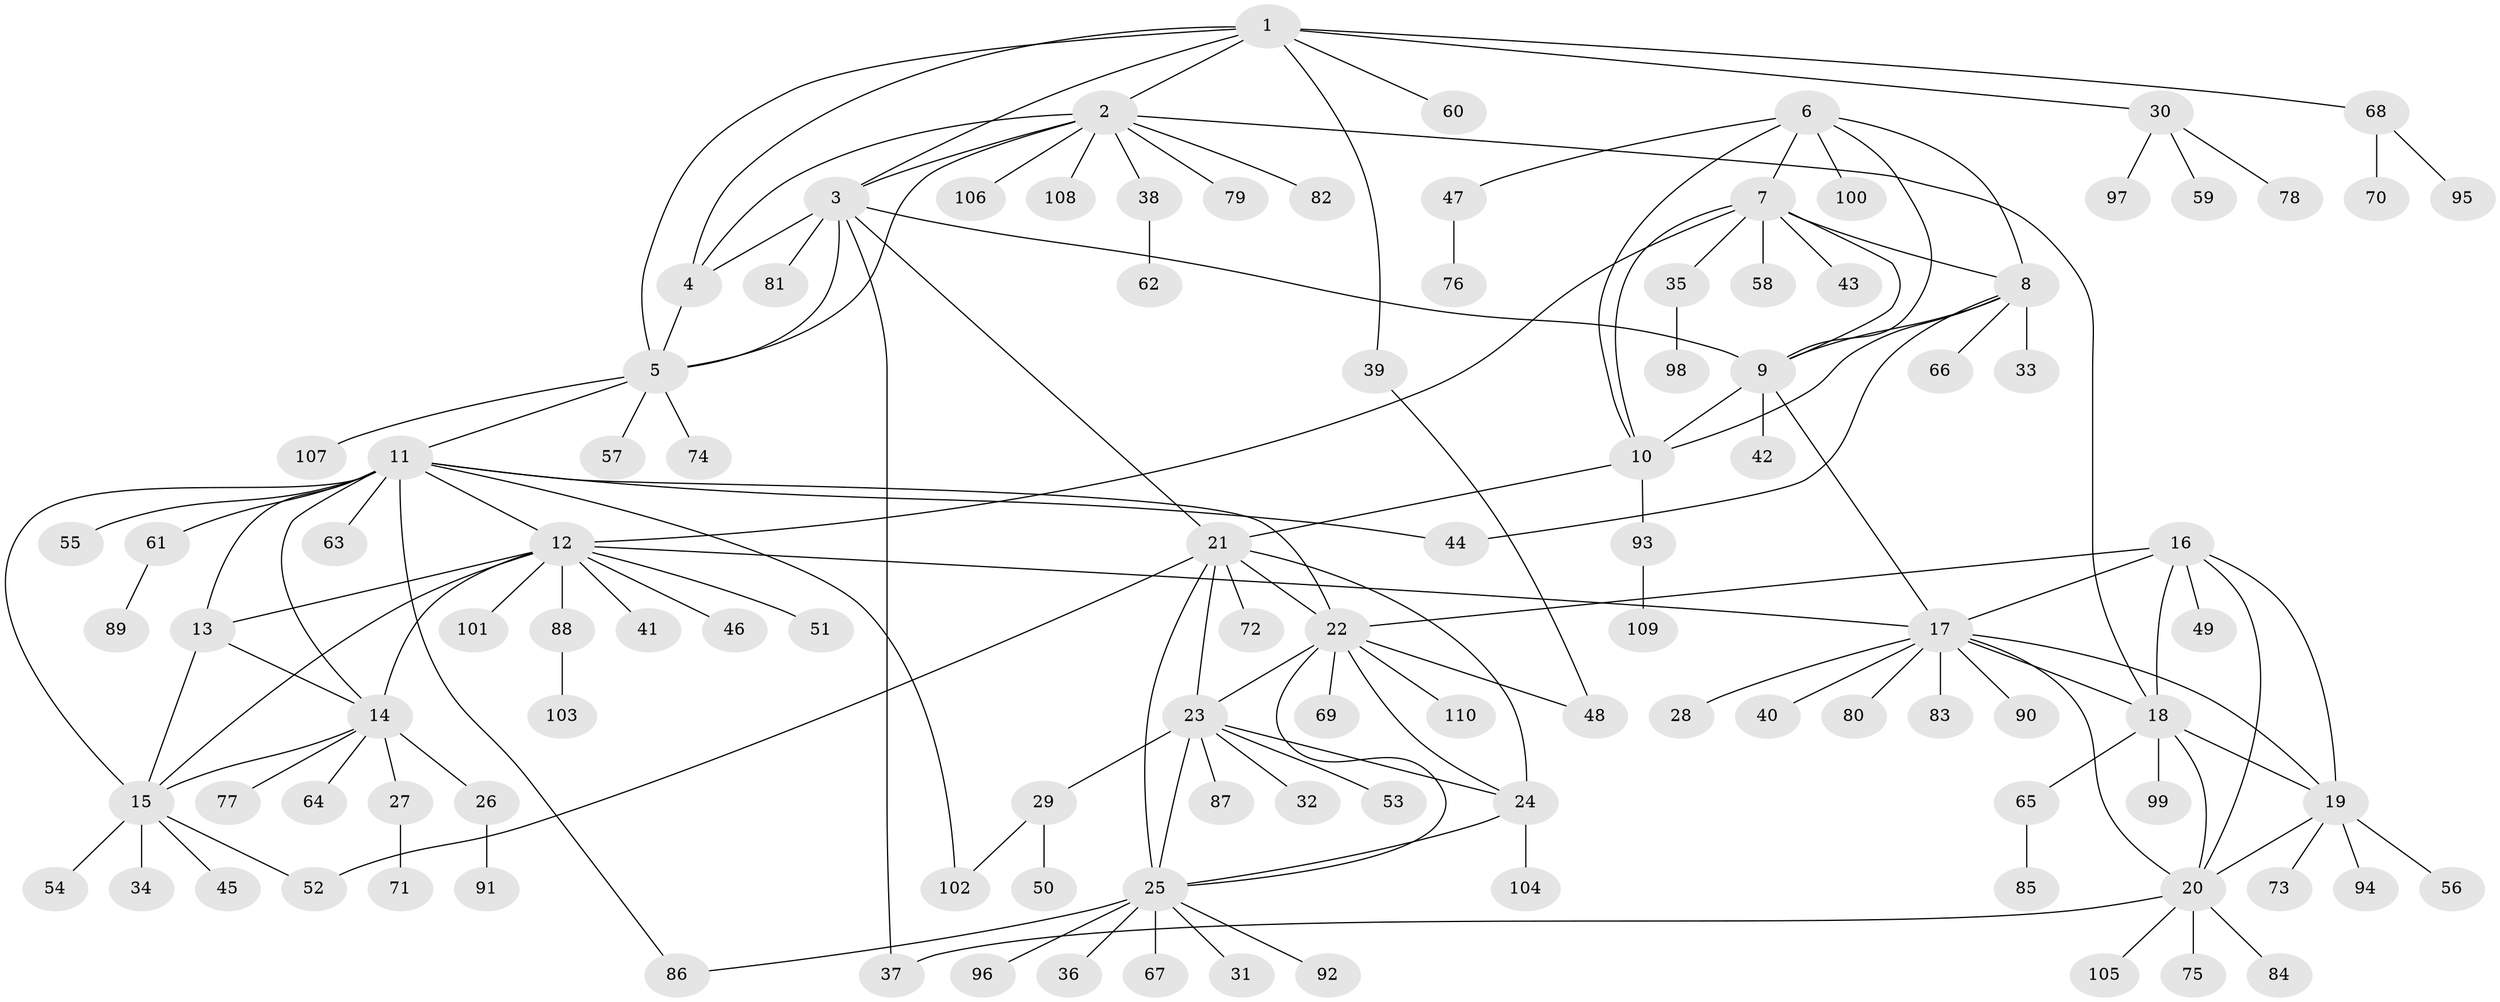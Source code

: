 // Generated by graph-tools (version 1.1) at 2025/26/03/09/25 03:26:38]
// undirected, 110 vertices, 151 edges
graph export_dot {
graph [start="1"]
  node [color=gray90,style=filled];
  1;
  2;
  3;
  4;
  5;
  6;
  7;
  8;
  9;
  10;
  11;
  12;
  13;
  14;
  15;
  16;
  17;
  18;
  19;
  20;
  21;
  22;
  23;
  24;
  25;
  26;
  27;
  28;
  29;
  30;
  31;
  32;
  33;
  34;
  35;
  36;
  37;
  38;
  39;
  40;
  41;
  42;
  43;
  44;
  45;
  46;
  47;
  48;
  49;
  50;
  51;
  52;
  53;
  54;
  55;
  56;
  57;
  58;
  59;
  60;
  61;
  62;
  63;
  64;
  65;
  66;
  67;
  68;
  69;
  70;
  71;
  72;
  73;
  74;
  75;
  76;
  77;
  78;
  79;
  80;
  81;
  82;
  83;
  84;
  85;
  86;
  87;
  88;
  89;
  90;
  91;
  92;
  93;
  94;
  95;
  96;
  97;
  98;
  99;
  100;
  101;
  102;
  103;
  104;
  105;
  106;
  107;
  108;
  109;
  110;
  1 -- 2;
  1 -- 3;
  1 -- 4;
  1 -- 5;
  1 -- 30;
  1 -- 39;
  1 -- 60;
  1 -- 68;
  2 -- 3;
  2 -- 4;
  2 -- 5;
  2 -- 18;
  2 -- 38;
  2 -- 79;
  2 -- 82;
  2 -- 106;
  2 -- 108;
  3 -- 4;
  3 -- 5;
  3 -- 9;
  3 -- 21;
  3 -- 37;
  3 -- 81;
  4 -- 5;
  5 -- 11;
  5 -- 57;
  5 -- 74;
  5 -- 107;
  6 -- 7;
  6 -- 8;
  6 -- 9;
  6 -- 10;
  6 -- 47;
  6 -- 100;
  7 -- 8;
  7 -- 9;
  7 -- 10;
  7 -- 12;
  7 -- 35;
  7 -- 43;
  7 -- 58;
  8 -- 9;
  8 -- 10;
  8 -- 33;
  8 -- 44;
  8 -- 66;
  9 -- 10;
  9 -- 17;
  9 -- 42;
  10 -- 21;
  10 -- 93;
  11 -- 12;
  11 -- 13;
  11 -- 14;
  11 -- 15;
  11 -- 22;
  11 -- 44;
  11 -- 55;
  11 -- 61;
  11 -- 63;
  11 -- 86;
  11 -- 102;
  12 -- 13;
  12 -- 14;
  12 -- 15;
  12 -- 17;
  12 -- 41;
  12 -- 46;
  12 -- 51;
  12 -- 88;
  12 -- 101;
  13 -- 14;
  13 -- 15;
  14 -- 15;
  14 -- 26;
  14 -- 27;
  14 -- 64;
  14 -- 77;
  15 -- 34;
  15 -- 45;
  15 -- 52;
  15 -- 54;
  16 -- 17;
  16 -- 18;
  16 -- 19;
  16 -- 20;
  16 -- 22;
  16 -- 49;
  17 -- 18;
  17 -- 19;
  17 -- 20;
  17 -- 28;
  17 -- 40;
  17 -- 80;
  17 -- 83;
  17 -- 90;
  18 -- 19;
  18 -- 20;
  18 -- 65;
  18 -- 99;
  19 -- 20;
  19 -- 56;
  19 -- 73;
  19 -- 94;
  20 -- 37;
  20 -- 75;
  20 -- 84;
  20 -- 105;
  21 -- 22;
  21 -- 23;
  21 -- 24;
  21 -- 25;
  21 -- 52;
  21 -- 72;
  22 -- 23;
  22 -- 24;
  22 -- 25;
  22 -- 48;
  22 -- 69;
  22 -- 110;
  23 -- 24;
  23 -- 25;
  23 -- 29;
  23 -- 32;
  23 -- 53;
  23 -- 87;
  24 -- 25;
  24 -- 104;
  25 -- 31;
  25 -- 36;
  25 -- 67;
  25 -- 86;
  25 -- 92;
  25 -- 96;
  26 -- 91;
  27 -- 71;
  29 -- 50;
  29 -- 102;
  30 -- 59;
  30 -- 78;
  30 -- 97;
  35 -- 98;
  38 -- 62;
  39 -- 48;
  47 -- 76;
  61 -- 89;
  65 -- 85;
  68 -- 70;
  68 -- 95;
  88 -- 103;
  93 -- 109;
}
